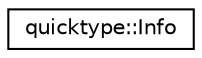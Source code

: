 digraph "Graphical Class Hierarchy"
{
 // LATEX_PDF_SIZE
  edge [fontname="Helvetica",fontsize="10",labelfontname="Helvetica",labelfontsize="10"];
  node [fontname="Helvetica",fontsize="10",shape=record];
  rankdir="LR";
  Node0 [label="quicktype::Info",height=0.2,width=0.4,color="black", fillcolor="white", style="filled",URL="$structquicktype_1_1Info.html",tooltip=" "];
}
